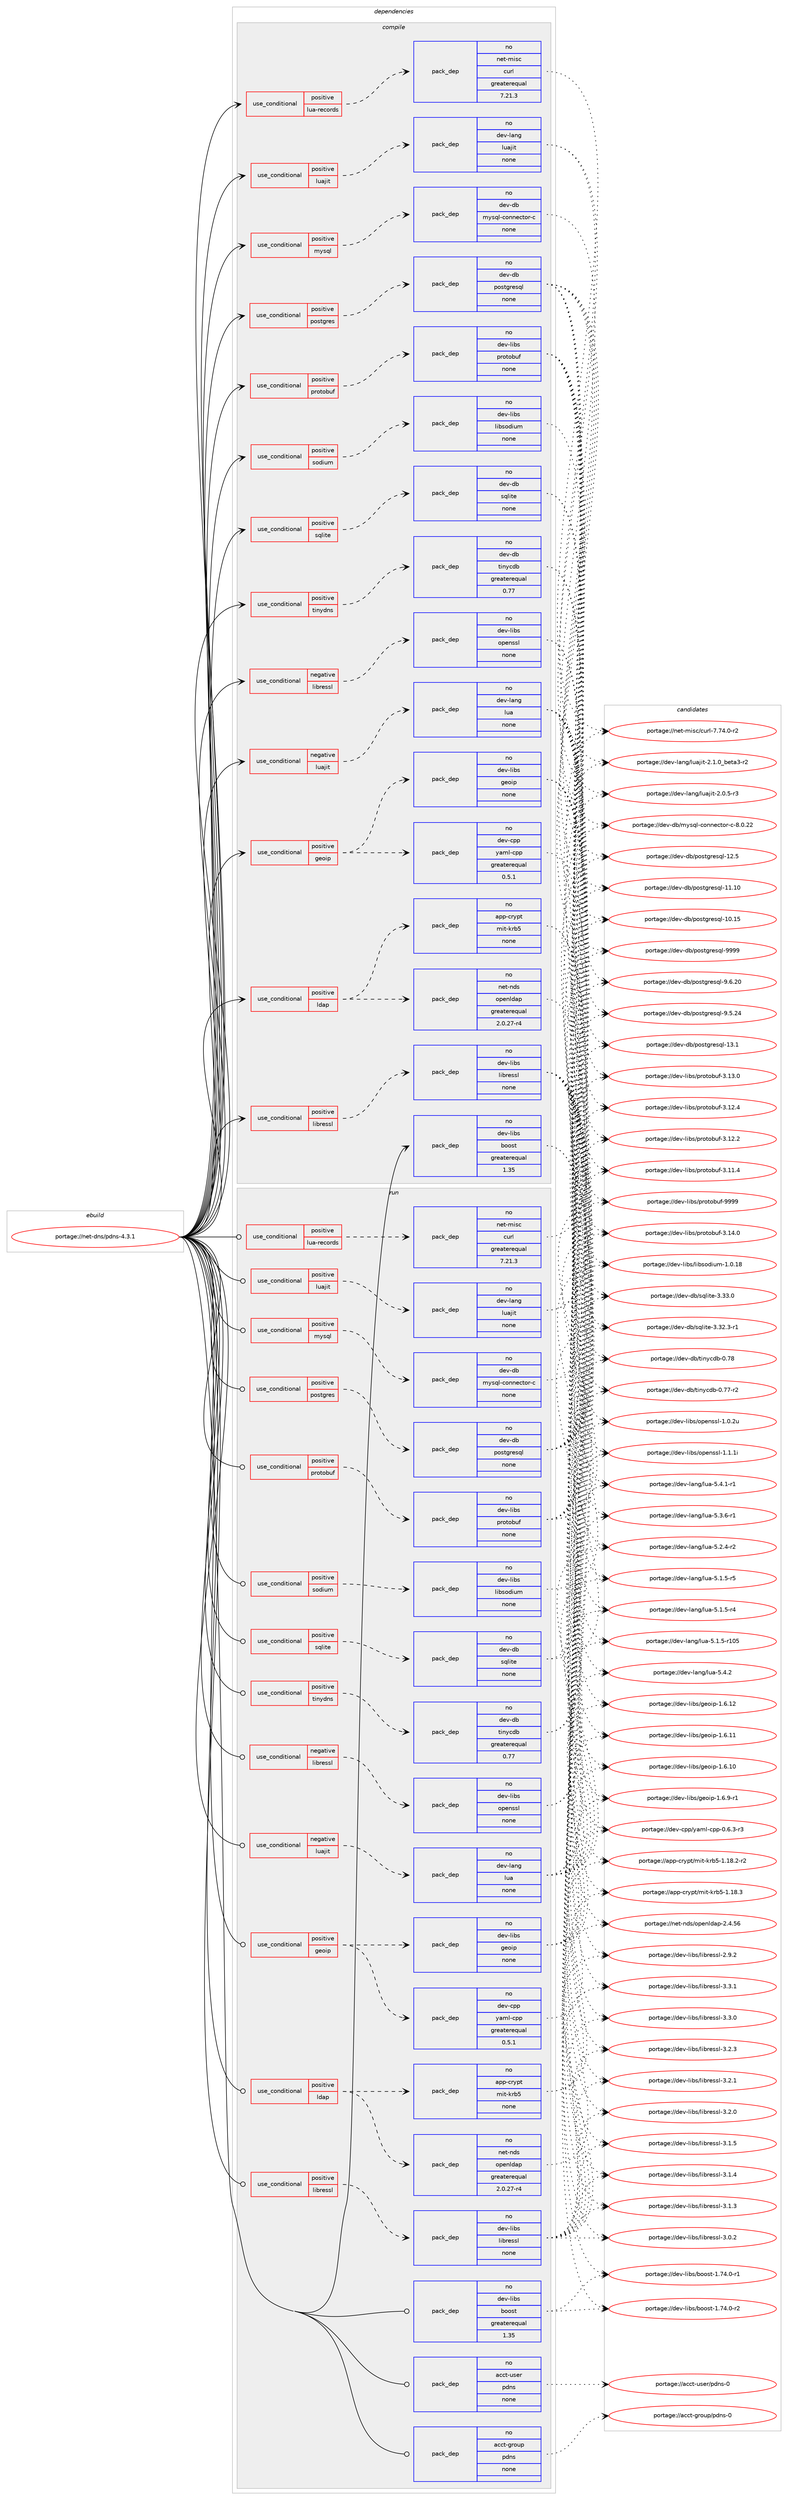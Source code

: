 digraph prolog {

# *************
# Graph options
# *************

newrank=true;
concentrate=true;
compound=true;
graph [rankdir=LR,fontname=Helvetica,fontsize=10,ranksep=1.5];#, ranksep=2.5, nodesep=0.2];
edge  [arrowhead=vee];
node  [fontname=Helvetica,fontsize=10];

# **********
# The ebuild
# **********

subgraph cluster_leftcol {
color=gray;
rank=same;
label=<<i>ebuild</i>>;
id [label="portage://net-dns/pdns-4.3.1", color=red, width=4, href="../net-dns/pdns-4.3.1.svg"];
}

# ****************
# The dependencies
# ****************

subgraph cluster_midcol {
color=gray;
label=<<i>dependencies</i>>;
subgraph cluster_compile {
fillcolor="#eeeeee";
style=filled;
label=<<i>compile</i>>;
subgraph cond1352 {
dependency5920 [label=<<TABLE BORDER="0" CELLBORDER="1" CELLSPACING="0" CELLPADDING="4"><TR><TD ROWSPAN="3" CELLPADDING="10">use_conditional</TD></TR><TR><TD>negative</TD></TR><TR><TD>libressl</TD></TR></TABLE>>, shape=none, color=red];
subgraph pack4522 {
dependency5921 [label=<<TABLE BORDER="0" CELLBORDER="1" CELLSPACING="0" CELLPADDING="4" WIDTH="220"><TR><TD ROWSPAN="6" CELLPADDING="30">pack_dep</TD></TR><TR><TD WIDTH="110">no</TD></TR><TR><TD>dev-libs</TD></TR><TR><TD>openssl</TD></TR><TR><TD>none</TD></TR><TR><TD></TD></TR></TABLE>>, shape=none, color=blue];
}
dependency5920:e -> dependency5921:w [weight=20,style="dashed",arrowhead="vee"];
}
id:e -> dependency5920:w [weight=20,style="solid",arrowhead="vee"];
subgraph cond1353 {
dependency5922 [label=<<TABLE BORDER="0" CELLBORDER="1" CELLSPACING="0" CELLPADDING="4"><TR><TD ROWSPAN="3" CELLPADDING="10">use_conditional</TD></TR><TR><TD>negative</TD></TR><TR><TD>luajit</TD></TR></TABLE>>, shape=none, color=red];
subgraph pack4523 {
dependency5923 [label=<<TABLE BORDER="0" CELLBORDER="1" CELLSPACING="0" CELLPADDING="4" WIDTH="220"><TR><TD ROWSPAN="6" CELLPADDING="30">pack_dep</TD></TR><TR><TD WIDTH="110">no</TD></TR><TR><TD>dev-lang</TD></TR><TR><TD>lua</TD></TR><TR><TD>none</TD></TR><TR><TD></TD></TR></TABLE>>, shape=none, color=blue];
}
dependency5922:e -> dependency5923:w [weight=20,style="dashed",arrowhead="vee"];
}
id:e -> dependency5922:w [weight=20,style="solid",arrowhead="vee"];
subgraph cond1354 {
dependency5924 [label=<<TABLE BORDER="0" CELLBORDER="1" CELLSPACING="0" CELLPADDING="4"><TR><TD ROWSPAN="3" CELLPADDING="10">use_conditional</TD></TR><TR><TD>positive</TD></TR><TR><TD>geoip</TD></TR></TABLE>>, shape=none, color=red];
subgraph pack4524 {
dependency5925 [label=<<TABLE BORDER="0" CELLBORDER="1" CELLSPACING="0" CELLPADDING="4" WIDTH="220"><TR><TD ROWSPAN="6" CELLPADDING="30">pack_dep</TD></TR><TR><TD WIDTH="110">no</TD></TR><TR><TD>dev-cpp</TD></TR><TR><TD>yaml-cpp</TD></TR><TR><TD>greaterequal</TD></TR><TR><TD>0.5.1</TD></TR></TABLE>>, shape=none, color=blue];
}
dependency5924:e -> dependency5925:w [weight=20,style="dashed",arrowhead="vee"];
subgraph pack4525 {
dependency5926 [label=<<TABLE BORDER="0" CELLBORDER="1" CELLSPACING="0" CELLPADDING="4" WIDTH="220"><TR><TD ROWSPAN="6" CELLPADDING="30">pack_dep</TD></TR><TR><TD WIDTH="110">no</TD></TR><TR><TD>dev-libs</TD></TR><TR><TD>geoip</TD></TR><TR><TD>none</TD></TR><TR><TD></TD></TR></TABLE>>, shape=none, color=blue];
}
dependency5924:e -> dependency5926:w [weight=20,style="dashed",arrowhead="vee"];
}
id:e -> dependency5924:w [weight=20,style="solid",arrowhead="vee"];
subgraph cond1355 {
dependency5927 [label=<<TABLE BORDER="0" CELLBORDER="1" CELLSPACING="0" CELLPADDING="4"><TR><TD ROWSPAN="3" CELLPADDING="10">use_conditional</TD></TR><TR><TD>positive</TD></TR><TR><TD>ldap</TD></TR></TABLE>>, shape=none, color=red];
subgraph pack4526 {
dependency5928 [label=<<TABLE BORDER="0" CELLBORDER="1" CELLSPACING="0" CELLPADDING="4" WIDTH="220"><TR><TD ROWSPAN="6" CELLPADDING="30">pack_dep</TD></TR><TR><TD WIDTH="110">no</TD></TR><TR><TD>net-nds</TD></TR><TR><TD>openldap</TD></TR><TR><TD>greaterequal</TD></TR><TR><TD>2.0.27-r4</TD></TR></TABLE>>, shape=none, color=blue];
}
dependency5927:e -> dependency5928:w [weight=20,style="dashed",arrowhead="vee"];
subgraph pack4527 {
dependency5929 [label=<<TABLE BORDER="0" CELLBORDER="1" CELLSPACING="0" CELLPADDING="4" WIDTH="220"><TR><TD ROWSPAN="6" CELLPADDING="30">pack_dep</TD></TR><TR><TD WIDTH="110">no</TD></TR><TR><TD>app-crypt</TD></TR><TR><TD>mit-krb5</TD></TR><TR><TD>none</TD></TR><TR><TD></TD></TR></TABLE>>, shape=none, color=blue];
}
dependency5927:e -> dependency5929:w [weight=20,style="dashed",arrowhead="vee"];
}
id:e -> dependency5927:w [weight=20,style="solid",arrowhead="vee"];
subgraph cond1356 {
dependency5930 [label=<<TABLE BORDER="0" CELLBORDER="1" CELLSPACING="0" CELLPADDING="4"><TR><TD ROWSPAN="3" CELLPADDING="10">use_conditional</TD></TR><TR><TD>positive</TD></TR><TR><TD>libressl</TD></TR></TABLE>>, shape=none, color=red];
subgraph pack4528 {
dependency5931 [label=<<TABLE BORDER="0" CELLBORDER="1" CELLSPACING="0" CELLPADDING="4" WIDTH="220"><TR><TD ROWSPAN="6" CELLPADDING="30">pack_dep</TD></TR><TR><TD WIDTH="110">no</TD></TR><TR><TD>dev-libs</TD></TR><TR><TD>libressl</TD></TR><TR><TD>none</TD></TR><TR><TD></TD></TR></TABLE>>, shape=none, color=blue];
}
dependency5930:e -> dependency5931:w [weight=20,style="dashed",arrowhead="vee"];
}
id:e -> dependency5930:w [weight=20,style="solid",arrowhead="vee"];
subgraph cond1357 {
dependency5932 [label=<<TABLE BORDER="0" CELLBORDER="1" CELLSPACING="0" CELLPADDING="4"><TR><TD ROWSPAN="3" CELLPADDING="10">use_conditional</TD></TR><TR><TD>positive</TD></TR><TR><TD>lua-records</TD></TR></TABLE>>, shape=none, color=red];
subgraph pack4529 {
dependency5933 [label=<<TABLE BORDER="0" CELLBORDER="1" CELLSPACING="0" CELLPADDING="4" WIDTH="220"><TR><TD ROWSPAN="6" CELLPADDING="30">pack_dep</TD></TR><TR><TD WIDTH="110">no</TD></TR><TR><TD>net-misc</TD></TR><TR><TD>curl</TD></TR><TR><TD>greaterequal</TD></TR><TR><TD>7.21.3</TD></TR></TABLE>>, shape=none, color=blue];
}
dependency5932:e -> dependency5933:w [weight=20,style="dashed",arrowhead="vee"];
}
id:e -> dependency5932:w [weight=20,style="solid",arrowhead="vee"];
subgraph cond1358 {
dependency5934 [label=<<TABLE BORDER="0" CELLBORDER="1" CELLSPACING="0" CELLPADDING="4"><TR><TD ROWSPAN="3" CELLPADDING="10">use_conditional</TD></TR><TR><TD>positive</TD></TR><TR><TD>luajit</TD></TR></TABLE>>, shape=none, color=red];
subgraph pack4530 {
dependency5935 [label=<<TABLE BORDER="0" CELLBORDER="1" CELLSPACING="0" CELLPADDING="4" WIDTH="220"><TR><TD ROWSPAN="6" CELLPADDING="30">pack_dep</TD></TR><TR><TD WIDTH="110">no</TD></TR><TR><TD>dev-lang</TD></TR><TR><TD>luajit</TD></TR><TR><TD>none</TD></TR><TR><TD></TD></TR></TABLE>>, shape=none, color=blue];
}
dependency5934:e -> dependency5935:w [weight=20,style="dashed",arrowhead="vee"];
}
id:e -> dependency5934:w [weight=20,style="solid",arrowhead="vee"];
subgraph cond1359 {
dependency5936 [label=<<TABLE BORDER="0" CELLBORDER="1" CELLSPACING="0" CELLPADDING="4"><TR><TD ROWSPAN="3" CELLPADDING="10">use_conditional</TD></TR><TR><TD>positive</TD></TR><TR><TD>mysql</TD></TR></TABLE>>, shape=none, color=red];
subgraph pack4531 {
dependency5937 [label=<<TABLE BORDER="0" CELLBORDER="1" CELLSPACING="0" CELLPADDING="4" WIDTH="220"><TR><TD ROWSPAN="6" CELLPADDING="30">pack_dep</TD></TR><TR><TD WIDTH="110">no</TD></TR><TR><TD>dev-db</TD></TR><TR><TD>mysql-connector-c</TD></TR><TR><TD>none</TD></TR><TR><TD></TD></TR></TABLE>>, shape=none, color=blue];
}
dependency5936:e -> dependency5937:w [weight=20,style="dashed",arrowhead="vee"];
}
id:e -> dependency5936:w [weight=20,style="solid",arrowhead="vee"];
subgraph cond1360 {
dependency5938 [label=<<TABLE BORDER="0" CELLBORDER="1" CELLSPACING="0" CELLPADDING="4"><TR><TD ROWSPAN="3" CELLPADDING="10">use_conditional</TD></TR><TR><TD>positive</TD></TR><TR><TD>postgres</TD></TR></TABLE>>, shape=none, color=red];
subgraph pack4532 {
dependency5939 [label=<<TABLE BORDER="0" CELLBORDER="1" CELLSPACING="0" CELLPADDING="4" WIDTH="220"><TR><TD ROWSPAN="6" CELLPADDING="30">pack_dep</TD></TR><TR><TD WIDTH="110">no</TD></TR><TR><TD>dev-db</TD></TR><TR><TD>postgresql</TD></TR><TR><TD>none</TD></TR><TR><TD></TD></TR></TABLE>>, shape=none, color=blue];
}
dependency5938:e -> dependency5939:w [weight=20,style="dashed",arrowhead="vee"];
}
id:e -> dependency5938:w [weight=20,style="solid",arrowhead="vee"];
subgraph cond1361 {
dependency5940 [label=<<TABLE BORDER="0" CELLBORDER="1" CELLSPACING="0" CELLPADDING="4"><TR><TD ROWSPAN="3" CELLPADDING="10">use_conditional</TD></TR><TR><TD>positive</TD></TR><TR><TD>protobuf</TD></TR></TABLE>>, shape=none, color=red];
subgraph pack4533 {
dependency5941 [label=<<TABLE BORDER="0" CELLBORDER="1" CELLSPACING="0" CELLPADDING="4" WIDTH="220"><TR><TD ROWSPAN="6" CELLPADDING="30">pack_dep</TD></TR><TR><TD WIDTH="110">no</TD></TR><TR><TD>dev-libs</TD></TR><TR><TD>protobuf</TD></TR><TR><TD>none</TD></TR><TR><TD></TD></TR></TABLE>>, shape=none, color=blue];
}
dependency5940:e -> dependency5941:w [weight=20,style="dashed",arrowhead="vee"];
}
id:e -> dependency5940:w [weight=20,style="solid",arrowhead="vee"];
subgraph cond1362 {
dependency5942 [label=<<TABLE BORDER="0" CELLBORDER="1" CELLSPACING="0" CELLPADDING="4"><TR><TD ROWSPAN="3" CELLPADDING="10">use_conditional</TD></TR><TR><TD>positive</TD></TR><TR><TD>sodium</TD></TR></TABLE>>, shape=none, color=red];
subgraph pack4534 {
dependency5943 [label=<<TABLE BORDER="0" CELLBORDER="1" CELLSPACING="0" CELLPADDING="4" WIDTH="220"><TR><TD ROWSPAN="6" CELLPADDING="30">pack_dep</TD></TR><TR><TD WIDTH="110">no</TD></TR><TR><TD>dev-libs</TD></TR><TR><TD>libsodium</TD></TR><TR><TD>none</TD></TR><TR><TD></TD></TR></TABLE>>, shape=none, color=blue];
}
dependency5942:e -> dependency5943:w [weight=20,style="dashed",arrowhead="vee"];
}
id:e -> dependency5942:w [weight=20,style="solid",arrowhead="vee"];
subgraph cond1363 {
dependency5944 [label=<<TABLE BORDER="0" CELLBORDER="1" CELLSPACING="0" CELLPADDING="4"><TR><TD ROWSPAN="3" CELLPADDING="10">use_conditional</TD></TR><TR><TD>positive</TD></TR><TR><TD>sqlite</TD></TR></TABLE>>, shape=none, color=red];
subgraph pack4535 {
dependency5945 [label=<<TABLE BORDER="0" CELLBORDER="1" CELLSPACING="0" CELLPADDING="4" WIDTH="220"><TR><TD ROWSPAN="6" CELLPADDING="30">pack_dep</TD></TR><TR><TD WIDTH="110">no</TD></TR><TR><TD>dev-db</TD></TR><TR><TD>sqlite</TD></TR><TR><TD>none</TD></TR><TR><TD></TD></TR></TABLE>>, shape=none, color=blue];
}
dependency5944:e -> dependency5945:w [weight=20,style="dashed",arrowhead="vee"];
}
id:e -> dependency5944:w [weight=20,style="solid",arrowhead="vee"];
subgraph cond1364 {
dependency5946 [label=<<TABLE BORDER="0" CELLBORDER="1" CELLSPACING="0" CELLPADDING="4"><TR><TD ROWSPAN="3" CELLPADDING="10">use_conditional</TD></TR><TR><TD>positive</TD></TR><TR><TD>tinydns</TD></TR></TABLE>>, shape=none, color=red];
subgraph pack4536 {
dependency5947 [label=<<TABLE BORDER="0" CELLBORDER="1" CELLSPACING="0" CELLPADDING="4" WIDTH="220"><TR><TD ROWSPAN="6" CELLPADDING="30">pack_dep</TD></TR><TR><TD WIDTH="110">no</TD></TR><TR><TD>dev-db</TD></TR><TR><TD>tinycdb</TD></TR><TR><TD>greaterequal</TD></TR><TR><TD>0.77</TD></TR></TABLE>>, shape=none, color=blue];
}
dependency5946:e -> dependency5947:w [weight=20,style="dashed",arrowhead="vee"];
}
id:e -> dependency5946:w [weight=20,style="solid",arrowhead="vee"];
subgraph pack4537 {
dependency5948 [label=<<TABLE BORDER="0" CELLBORDER="1" CELLSPACING="0" CELLPADDING="4" WIDTH="220"><TR><TD ROWSPAN="6" CELLPADDING="30">pack_dep</TD></TR><TR><TD WIDTH="110">no</TD></TR><TR><TD>dev-libs</TD></TR><TR><TD>boost</TD></TR><TR><TD>greaterequal</TD></TR><TR><TD>1.35</TD></TR></TABLE>>, shape=none, color=blue];
}
id:e -> dependency5948:w [weight=20,style="solid",arrowhead="vee"];
}
subgraph cluster_compileandrun {
fillcolor="#eeeeee";
style=filled;
label=<<i>compile and run</i>>;
}
subgraph cluster_run {
fillcolor="#eeeeee";
style=filled;
label=<<i>run</i>>;
subgraph cond1365 {
dependency5949 [label=<<TABLE BORDER="0" CELLBORDER="1" CELLSPACING="0" CELLPADDING="4"><TR><TD ROWSPAN="3" CELLPADDING="10">use_conditional</TD></TR><TR><TD>negative</TD></TR><TR><TD>libressl</TD></TR></TABLE>>, shape=none, color=red];
subgraph pack4538 {
dependency5950 [label=<<TABLE BORDER="0" CELLBORDER="1" CELLSPACING="0" CELLPADDING="4" WIDTH="220"><TR><TD ROWSPAN="6" CELLPADDING="30">pack_dep</TD></TR><TR><TD WIDTH="110">no</TD></TR><TR><TD>dev-libs</TD></TR><TR><TD>openssl</TD></TR><TR><TD>none</TD></TR><TR><TD></TD></TR></TABLE>>, shape=none, color=blue];
}
dependency5949:e -> dependency5950:w [weight=20,style="dashed",arrowhead="vee"];
}
id:e -> dependency5949:w [weight=20,style="solid",arrowhead="odot"];
subgraph cond1366 {
dependency5951 [label=<<TABLE BORDER="0" CELLBORDER="1" CELLSPACING="0" CELLPADDING="4"><TR><TD ROWSPAN="3" CELLPADDING="10">use_conditional</TD></TR><TR><TD>negative</TD></TR><TR><TD>luajit</TD></TR></TABLE>>, shape=none, color=red];
subgraph pack4539 {
dependency5952 [label=<<TABLE BORDER="0" CELLBORDER="1" CELLSPACING="0" CELLPADDING="4" WIDTH="220"><TR><TD ROWSPAN="6" CELLPADDING="30">pack_dep</TD></TR><TR><TD WIDTH="110">no</TD></TR><TR><TD>dev-lang</TD></TR><TR><TD>lua</TD></TR><TR><TD>none</TD></TR><TR><TD></TD></TR></TABLE>>, shape=none, color=blue];
}
dependency5951:e -> dependency5952:w [weight=20,style="dashed",arrowhead="vee"];
}
id:e -> dependency5951:w [weight=20,style="solid",arrowhead="odot"];
subgraph cond1367 {
dependency5953 [label=<<TABLE BORDER="0" CELLBORDER="1" CELLSPACING="0" CELLPADDING="4"><TR><TD ROWSPAN="3" CELLPADDING="10">use_conditional</TD></TR><TR><TD>positive</TD></TR><TR><TD>geoip</TD></TR></TABLE>>, shape=none, color=red];
subgraph pack4540 {
dependency5954 [label=<<TABLE BORDER="0" CELLBORDER="1" CELLSPACING="0" CELLPADDING="4" WIDTH="220"><TR><TD ROWSPAN="6" CELLPADDING="30">pack_dep</TD></TR><TR><TD WIDTH="110">no</TD></TR><TR><TD>dev-cpp</TD></TR><TR><TD>yaml-cpp</TD></TR><TR><TD>greaterequal</TD></TR><TR><TD>0.5.1</TD></TR></TABLE>>, shape=none, color=blue];
}
dependency5953:e -> dependency5954:w [weight=20,style="dashed",arrowhead="vee"];
subgraph pack4541 {
dependency5955 [label=<<TABLE BORDER="0" CELLBORDER="1" CELLSPACING="0" CELLPADDING="4" WIDTH="220"><TR><TD ROWSPAN="6" CELLPADDING="30">pack_dep</TD></TR><TR><TD WIDTH="110">no</TD></TR><TR><TD>dev-libs</TD></TR><TR><TD>geoip</TD></TR><TR><TD>none</TD></TR><TR><TD></TD></TR></TABLE>>, shape=none, color=blue];
}
dependency5953:e -> dependency5955:w [weight=20,style="dashed",arrowhead="vee"];
}
id:e -> dependency5953:w [weight=20,style="solid",arrowhead="odot"];
subgraph cond1368 {
dependency5956 [label=<<TABLE BORDER="0" CELLBORDER="1" CELLSPACING="0" CELLPADDING="4"><TR><TD ROWSPAN="3" CELLPADDING="10">use_conditional</TD></TR><TR><TD>positive</TD></TR><TR><TD>ldap</TD></TR></TABLE>>, shape=none, color=red];
subgraph pack4542 {
dependency5957 [label=<<TABLE BORDER="0" CELLBORDER="1" CELLSPACING="0" CELLPADDING="4" WIDTH="220"><TR><TD ROWSPAN="6" CELLPADDING="30">pack_dep</TD></TR><TR><TD WIDTH="110">no</TD></TR><TR><TD>net-nds</TD></TR><TR><TD>openldap</TD></TR><TR><TD>greaterequal</TD></TR><TR><TD>2.0.27-r4</TD></TR></TABLE>>, shape=none, color=blue];
}
dependency5956:e -> dependency5957:w [weight=20,style="dashed",arrowhead="vee"];
subgraph pack4543 {
dependency5958 [label=<<TABLE BORDER="0" CELLBORDER="1" CELLSPACING="0" CELLPADDING="4" WIDTH="220"><TR><TD ROWSPAN="6" CELLPADDING="30">pack_dep</TD></TR><TR><TD WIDTH="110">no</TD></TR><TR><TD>app-crypt</TD></TR><TR><TD>mit-krb5</TD></TR><TR><TD>none</TD></TR><TR><TD></TD></TR></TABLE>>, shape=none, color=blue];
}
dependency5956:e -> dependency5958:w [weight=20,style="dashed",arrowhead="vee"];
}
id:e -> dependency5956:w [weight=20,style="solid",arrowhead="odot"];
subgraph cond1369 {
dependency5959 [label=<<TABLE BORDER="0" CELLBORDER="1" CELLSPACING="0" CELLPADDING="4"><TR><TD ROWSPAN="3" CELLPADDING="10">use_conditional</TD></TR><TR><TD>positive</TD></TR><TR><TD>libressl</TD></TR></TABLE>>, shape=none, color=red];
subgraph pack4544 {
dependency5960 [label=<<TABLE BORDER="0" CELLBORDER="1" CELLSPACING="0" CELLPADDING="4" WIDTH="220"><TR><TD ROWSPAN="6" CELLPADDING="30">pack_dep</TD></TR><TR><TD WIDTH="110">no</TD></TR><TR><TD>dev-libs</TD></TR><TR><TD>libressl</TD></TR><TR><TD>none</TD></TR><TR><TD></TD></TR></TABLE>>, shape=none, color=blue];
}
dependency5959:e -> dependency5960:w [weight=20,style="dashed",arrowhead="vee"];
}
id:e -> dependency5959:w [weight=20,style="solid",arrowhead="odot"];
subgraph cond1370 {
dependency5961 [label=<<TABLE BORDER="0" CELLBORDER="1" CELLSPACING="0" CELLPADDING="4"><TR><TD ROWSPAN="3" CELLPADDING="10">use_conditional</TD></TR><TR><TD>positive</TD></TR><TR><TD>lua-records</TD></TR></TABLE>>, shape=none, color=red];
subgraph pack4545 {
dependency5962 [label=<<TABLE BORDER="0" CELLBORDER="1" CELLSPACING="0" CELLPADDING="4" WIDTH="220"><TR><TD ROWSPAN="6" CELLPADDING="30">pack_dep</TD></TR><TR><TD WIDTH="110">no</TD></TR><TR><TD>net-misc</TD></TR><TR><TD>curl</TD></TR><TR><TD>greaterequal</TD></TR><TR><TD>7.21.3</TD></TR></TABLE>>, shape=none, color=blue];
}
dependency5961:e -> dependency5962:w [weight=20,style="dashed",arrowhead="vee"];
}
id:e -> dependency5961:w [weight=20,style="solid",arrowhead="odot"];
subgraph cond1371 {
dependency5963 [label=<<TABLE BORDER="0" CELLBORDER="1" CELLSPACING="0" CELLPADDING="4"><TR><TD ROWSPAN="3" CELLPADDING="10">use_conditional</TD></TR><TR><TD>positive</TD></TR><TR><TD>luajit</TD></TR></TABLE>>, shape=none, color=red];
subgraph pack4546 {
dependency5964 [label=<<TABLE BORDER="0" CELLBORDER="1" CELLSPACING="0" CELLPADDING="4" WIDTH="220"><TR><TD ROWSPAN="6" CELLPADDING="30">pack_dep</TD></TR><TR><TD WIDTH="110">no</TD></TR><TR><TD>dev-lang</TD></TR><TR><TD>luajit</TD></TR><TR><TD>none</TD></TR><TR><TD></TD></TR></TABLE>>, shape=none, color=blue];
}
dependency5963:e -> dependency5964:w [weight=20,style="dashed",arrowhead="vee"];
}
id:e -> dependency5963:w [weight=20,style="solid",arrowhead="odot"];
subgraph cond1372 {
dependency5965 [label=<<TABLE BORDER="0" CELLBORDER="1" CELLSPACING="0" CELLPADDING="4"><TR><TD ROWSPAN="3" CELLPADDING="10">use_conditional</TD></TR><TR><TD>positive</TD></TR><TR><TD>mysql</TD></TR></TABLE>>, shape=none, color=red];
subgraph pack4547 {
dependency5966 [label=<<TABLE BORDER="0" CELLBORDER="1" CELLSPACING="0" CELLPADDING="4" WIDTH="220"><TR><TD ROWSPAN="6" CELLPADDING="30">pack_dep</TD></TR><TR><TD WIDTH="110">no</TD></TR><TR><TD>dev-db</TD></TR><TR><TD>mysql-connector-c</TD></TR><TR><TD>none</TD></TR><TR><TD></TD></TR></TABLE>>, shape=none, color=blue];
}
dependency5965:e -> dependency5966:w [weight=20,style="dashed",arrowhead="vee"];
}
id:e -> dependency5965:w [weight=20,style="solid",arrowhead="odot"];
subgraph cond1373 {
dependency5967 [label=<<TABLE BORDER="0" CELLBORDER="1" CELLSPACING="0" CELLPADDING="4"><TR><TD ROWSPAN="3" CELLPADDING="10">use_conditional</TD></TR><TR><TD>positive</TD></TR><TR><TD>postgres</TD></TR></TABLE>>, shape=none, color=red];
subgraph pack4548 {
dependency5968 [label=<<TABLE BORDER="0" CELLBORDER="1" CELLSPACING="0" CELLPADDING="4" WIDTH="220"><TR><TD ROWSPAN="6" CELLPADDING="30">pack_dep</TD></TR><TR><TD WIDTH="110">no</TD></TR><TR><TD>dev-db</TD></TR><TR><TD>postgresql</TD></TR><TR><TD>none</TD></TR><TR><TD></TD></TR></TABLE>>, shape=none, color=blue];
}
dependency5967:e -> dependency5968:w [weight=20,style="dashed",arrowhead="vee"];
}
id:e -> dependency5967:w [weight=20,style="solid",arrowhead="odot"];
subgraph cond1374 {
dependency5969 [label=<<TABLE BORDER="0" CELLBORDER="1" CELLSPACING="0" CELLPADDING="4"><TR><TD ROWSPAN="3" CELLPADDING="10">use_conditional</TD></TR><TR><TD>positive</TD></TR><TR><TD>protobuf</TD></TR></TABLE>>, shape=none, color=red];
subgraph pack4549 {
dependency5970 [label=<<TABLE BORDER="0" CELLBORDER="1" CELLSPACING="0" CELLPADDING="4" WIDTH="220"><TR><TD ROWSPAN="6" CELLPADDING="30">pack_dep</TD></TR><TR><TD WIDTH="110">no</TD></TR><TR><TD>dev-libs</TD></TR><TR><TD>protobuf</TD></TR><TR><TD>none</TD></TR><TR><TD></TD></TR></TABLE>>, shape=none, color=blue];
}
dependency5969:e -> dependency5970:w [weight=20,style="dashed",arrowhead="vee"];
}
id:e -> dependency5969:w [weight=20,style="solid",arrowhead="odot"];
subgraph cond1375 {
dependency5971 [label=<<TABLE BORDER="0" CELLBORDER="1" CELLSPACING="0" CELLPADDING="4"><TR><TD ROWSPAN="3" CELLPADDING="10">use_conditional</TD></TR><TR><TD>positive</TD></TR><TR><TD>sodium</TD></TR></TABLE>>, shape=none, color=red];
subgraph pack4550 {
dependency5972 [label=<<TABLE BORDER="0" CELLBORDER="1" CELLSPACING="0" CELLPADDING="4" WIDTH="220"><TR><TD ROWSPAN="6" CELLPADDING="30">pack_dep</TD></TR><TR><TD WIDTH="110">no</TD></TR><TR><TD>dev-libs</TD></TR><TR><TD>libsodium</TD></TR><TR><TD>none</TD></TR><TR><TD></TD></TR></TABLE>>, shape=none, color=blue];
}
dependency5971:e -> dependency5972:w [weight=20,style="dashed",arrowhead="vee"];
}
id:e -> dependency5971:w [weight=20,style="solid",arrowhead="odot"];
subgraph cond1376 {
dependency5973 [label=<<TABLE BORDER="0" CELLBORDER="1" CELLSPACING="0" CELLPADDING="4"><TR><TD ROWSPAN="3" CELLPADDING="10">use_conditional</TD></TR><TR><TD>positive</TD></TR><TR><TD>sqlite</TD></TR></TABLE>>, shape=none, color=red];
subgraph pack4551 {
dependency5974 [label=<<TABLE BORDER="0" CELLBORDER="1" CELLSPACING="0" CELLPADDING="4" WIDTH="220"><TR><TD ROWSPAN="6" CELLPADDING="30">pack_dep</TD></TR><TR><TD WIDTH="110">no</TD></TR><TR><TD>dev-db</TD></TR><TR><TD>sqlite</TD></TR><TR><TD>none</TD></TR><TR><TD></TD></TR></TABLE>>, shape=none, color=blue];
}
dependency5973:e -> dependency5974:w [weight=20,style="dashed",arrowhead="vee"];
}
id:e -> dependency5973:w [weight=20,style="solid",arrowhead="odot"];
subgraph cond1377 {
dependency5975 [label=<<TABLE BORDER="0" CELLBORDER="1" CELLSPACING="0" CELLPADDING="4"><TR><TD ROWSPAN="3" CELLPADDING="10">use_conditional</TD></TR><TR><TD>positive</TD></TR><TR><TD>tinydns</TD></TR></TABLE>>, shape=none, color=red];
subgraph pack4552 {
dependency5976 [label=<<TABLE BORDER="0" CELLBORDER="1" CELLSPACING="0" CELLPADDING="4" WIDTH="220"><TR><TD ROWSPAN="6" CELLPADDING="30">pack_dep</TD></TR><TR><TD WIDTH="110">no</TD></TR><TR><TD>dev-db</TD></TR><TR><TD>tinycdb</TD></TR><TR><TD>greaterequal</TD></TR><TR><TD>0.77</TD></TR></TABLE>>, shape=none, color=blue];
}
dependency5975:e -> dependency5976:w [weight=20,style="dashed",arrowhead="vee"];
}
id:e -> dependency5975:w [weight=20,style="solid",arrowhead="odot"];
subgraph pack4553 {
dependency5977 [label=<<TABLE BORDER="0" CELLBORDER="1" CELLSPACING="0" CELLPADDING="4" WIDTH="220"><TR><TD ROWSPAN="6" CELLPADDING="30">pack_dep</TD></TR><TR><TD WIDTH="110">no</TD></TR><TR><TD>acct-group</TD></TR><TR><TD>pdns</TD></TR><TR><TD>none</TD></TR><TR><TD></TD></TR></TABLE>>, shape=none, color=blue];
}
id:e -> dependency5977:w [weight=20,style="solid",arrowhead="odot"];
subgraph pack4554 {
dependency5978 [label=<<TABLE BORDER="0" CELLBORDER="1" CELLSPACING="0" CELLPADDING="4" WIDTH="220"><TR><TD ROWSPAN="6" CELLPADDING="30">pack_dep</TD></TR><TR><TD WIDTH="110">no</TD></TR><TR><TD>acct-user</TD></TR><TR><TD>pdns</TD></TR><TR><TD>none</TD></TR><TR><TD></TD></TR></TABLE>>, shape=none, color=blue];
}
id:e -> dependency5978:w [weight=20,style="solid",arrowhead="odot"];
subgraph pack4555 {
dependency5979 [label=<<TABLE BORDER="0" CELLBORDER="1" CELLSPACING="0" CELLPADDING="4" WIDTH="220"><TR><TD ROWSPAN="6" CELLPADDING="30">pack_dep</TD></TR><TR><TD WIDTH="110">no</TD></TR><TR><TD>dev-libs</TD></TR><TR><TD>boost</TD></TR><TR><TD>greaterequal</TD></TR><TR><TD>1.35</TD></TR></TABLE>>, shape=none, color=blue];
}
id:e -> dependency5979:w [weight=20,style="solid",arrowhead="odot"];
}
}

# **************
# The candidates
# **************

subgraph cluster_choices {
rank=same;
color=gray;
label=<<i>candidates</i>>;

subgraph choice4522 {
color=black;
nodesep=1;
choice100101118451081059811547111112101110115115108454946494649105 [label="portage://dev-libs/openssl-1.1.1i", color=red, width=4,href="../dev-libs/openssl-1.1.1i.svg"];
choice100101118451081059811547111112101110115115108454946484650117 [label="portage://dev-libs/openssl-1.0.2u", color=red, width=4,href="../dev-libs/openssl-1.0.2u.svg"];
dependency5921:e -> choice100101118451081059811547111112101110115115108454946494649105:w [style=dotted,weight="100"];
dependency5921:e -> choice100101118451081059811547111112101110115115108454946484650117:w [style=dotted,weight="100"];
}
subgraph choice4523 {
color=black;
nodesep=1;
choice10010111845108971101034710811797455346524650 [label="portage://dev-lang/lua-5.4.2", color=red, width=4,href="../dev-lang/lua-5.4.2.svg"];
choice100101118451089711010347108117974553465246494511449 [label="portage://dev-lang/lua-5.4.1-r1", color=red, width=4,href="../dev-lang/lua-5.4.1-r1.svg"];
choice100101118451089711010347108117974553465146544511449 [label="portage://dev-lang/lua-5.3.6-r1", color=red, width=4,href="../dev-lang/lua-5.3.6-r1.svg"];
choice100101118451089711010347108117974553465046524511450 [label="portage://dev-lang/lua-5.2.4-r2", color=red, width=4,href="../dev-lang/lua-5.2.4-r2.svg"];
choice100101118451089711010347108117974553464946534511453 [label="portage://dev-lang/lua-5.1.5-r5", color=red, width=4,href="../dev-lang/lua-5.1.5-r5.svg"];
choice100101118451089711010347108117974553464946534511452 [label="portage://dev-lang/lua-5.1.5-r4", color=red, width=4,href="../dev-lang/lua-5.1.5-r4.svg"];
choice1001011184510897110103471081179745534649465345114494853 [label="portage://dev-lang/lua-5.1.5-r105", color=red, width=4,href="../dev-lang/lua-5.1.5-r105.svg"];
dependency5923:e -> choice10010111845108971101034710811797455346524650:w [style=dotted,weight="100"];
dependency5923:e -> choice100101118451089711010347108117974553465246494511449:w [style=dotted,weight="100"];
dependency5923:e -> choice100101118451089711010347108117974553465146544511449:w [style=dotted,weight="100"];
dependency5923:e -> choice100101118451089711010347108117974553465046524511450:w [style=dotted,weight="100"];
dependency5923:e -> choice100101118451089711010347108117974553464946534511453:w [style=dotted,weight="100"];
dependency5923:e -> choice100101118451089711010347108117974553464946534511452:w [style=dotted,weight="100"];
dependency5923:e -> choice1001011184510897110103471081179745534649465345114494853:w [style=dotted,weight="100"];
}
subgraph choice4524 {
color=black;
nodesep=1;
choice1001011184599112112471219710910845991121124548465446514511451 [label="portage://dev-cpp/yaml-cpp-0.6.3-r3", color=red, width=4,href="../dev-cpp/yaml-cpp-0.6.3-r3.svg"];
dependency5925:e -> choice1001011184599112112471219710910845991121124548465446514511451:w [style=dotted,weight="100"];
}
subgraph choice4525 {
color=black;
nodesep=1;
choice1001011184510810598115471031011111051124549465446574511449 [label="portage://dev-libs/geoip-1.6.9-r1", color=red, width=4,href="../dev-libs/geoip-1.6.9-r1.svg"];
choice10010111845108105981154710310111110511245494654464950 [label="portage://dev-libs/geoip-1.6.12", color=red, width=4,href="../dev-libs/geoip-1.6.12.svg"];
choice10010111845108105981154710310111110511245494654464949 [label="portage://dev-libs/geoip-1.6.11", color=red, width=4,href="../dev-libs/geoip-1.6.11.svg"];
choice10010111845108105981154710310111110511245494654464948 [label="portage://dev-libs/geoip-1.6.10", color=red, width=4,href="../dev-libs/geoip-1.6.10.svg"];
dependency5926:e -> choice1001011184510810598115471031011111051124549465446574511449:w [style=dotted,weight="100"];
dependency5926:e -> choice10010111845108105981154710310111110511245494654464950:w [style=dotted,weight="100"];
dependency5926:e -> choice10010111845108105981154710310111110511245494654464949:w [style=dotted,weight="100"];
dependency5926:e -> choice10010111845108105981154710310111110511245494654464948:w [style=dotted,weight="100"];
}
subgraph choice4526 {
color=black;
nodesep=1;
choice11010111645110100115471111121011101081009711245504652465354 [label="portage://net-nds/openldap-2.4.56", color=red, width=4,href="../net-nds/openldap-2.4.56.svg"];
dependency5928:e -> choice11010111645110100115471111121011101081009711245504652465354:w [style=dotted,weight="100"];
}
subgraph choice4527 {
color=black;
nodesep=1;
choice9711211245991141211121164710910511645107114985345494649564651 [label="portage://app-crypt/mit-krb5-1.18.3", color=red, width=4,href="../app-crypt/mit-krb5-1.18.3.svg"];
choice97112112459911412111211647109105116451071149853454946495646504511450 [label="portage://app-crypt/mit-krb5-1.18.2-r2", color=red, width=4,href="../app-crypt/mit-krb5-1.18.2-r2.svg"];
dependency5929:e -> choice9711211245991141211121164710910511645107114985345494649564651:w [style=dotted,weight="100"];
dependency5929:e -> choice97112112459911412111211647109105116451071149853454946495646504511450:w [style=dotted,weight="100"];
}
subgraph choice4528 {
color=black;
nodesep=1;
choice10010111845108105981154710810598114101115115108455146514649 [label="portage://dev-libs/libressl-3.3.1", color=red, width=4,href="../dev-libs/libressl-3.3.1.svg"];
choice10010111845108105981154710810598114101115115108455146514648 [label="portage://dev-libs/libressl-3.3.0", color=red, width=4,href="../dev-libs/libressl-3.3.0.svg"];
choice10010111845108105981154710810598114101115115108455146504651 [label="portage://dev-libs/libressl-3.2.3", color=red, width=4,href="../dev-libs/libressl-3.2.3.svg"];
choice10010111845108105981154710810598114101115115108455146504649 [label="portage://dev-libs/libressl-3.2.1", color=red, width=4,href="../dev-libs/libressl-3.2.1.svg"];
choice10010111845108105981154710810598114101115115108455146504648 [label="portage://dev-libs/libressl-3.2.0", color=red, width=4,href="../dev-libs/libressl-3.2.0.svg"];
choice10010111845108105981154710810598114101115115108455146494653 [label="portage://dev-libs/libressl-3.1.5", color=red, width=4,href="../dev-libs/libressl-3.1.5.svg"];
choice10010111845108105981154710810598114101115115108455146494652 [label="portage://dev-libs/libressl-3.1.4", color=red, width=4,href="../dev-libs/libressl-3.1.4.svg"];
choice10010111845108105981154710810598114101115115108455146494651 [label="portage://dev-libs/libressl-3.1.3", color=red, width=4,href="../dev-libs/libressl-3.1.3.svg"];
choice10010111845108105981154710810598114101115115108455146484650 [label="portage://dev-libs/libressl-3.0.2", color=red, width=4,href="../dev-libs/libressl-3.0.2.svg"];
choice10010111845108105981154710810598114101115115108455046574650 [label="portage://dev-libs/libressl-2.9.2", color=red, width=4,href="../dev-libs/libressl-2.9.2.svg"];
dependency5931:e -> choice10010111845108105981154710810598114101115115108455146514649:w [style=dotted,weight="100"];
dependency5931:e -> choice10010111845108105981154710810598114101115115108455146514648:w [style=dotted,weight="100"];
dependency5931:e -> choice10010111845108105981154710810598114101115115108455146504651:w [style=dotted,weight="100"];
dependency5931:e -> choice10010111845108105981154710810598114101115115108455146504649:w [style=dotted,weight="100"];
dependency5931:e -> choice10010111845108105981154710810598114101115115108455146504648:w [style=dotted,weight="100"];
dependency5931:e -> choice10010111845108105981154710810598114101115115108455146494653:w [style=dotted,weight="100"];
dependency5931:e -> choice10010111845108105981154710810598114101115115108455146494652:w [style=dotted,weight="100"];
dependency5931:e -> choice10010111845108105981154710810598114101115115108455146494651:w [style=dotted,weight="100"];
dependency5931:e -> choice10010111845108105981154710810598114101115115108455146484650:w [style=dotted,weight="100"];
dependency5931:e -> choice10010111845108105981154710810598114101115115108455046574650:w [style=dotted,weight="100"];
}
subgraph choice4529 {
color=black;
nodesep=1;
choice11010111645109105115994799117114108455546555246484511450 [label="portage://net-misc/curl-7.74.0-r2", color=red, width=4,href="../net-misc/curl-7.74.0-r2.svg"];
dependency5933:e -> choice11010111645109105115994799117114108455546555246484511450:w [style=dotted,weight="100"];
}
subgraph choice4530 {
color=black;
nodesep=1;
choice10010111845108971101034710811797106105116455046494648959810111697514511450 [label="portage://dev-lang/luajit-2.1.0_beta3-r2", color=red, width=4,href="../dev-lang/luajit-2.1.0_beta3-r2.svg"];
choice100101118451089711010347108117971061051164550464846534511451 [label="portage://dev-lang/luajit-2.0.5-r3", color=red, width=4,href="../dev-lang/luajit-2.0.5-r3.svg"];
dependency5935:e -> choice10010111845108971101034710811797106105116455046494648959810111697514511450:w [style=dotted,weight="100"];
dependency5935:e -> choice100101118451089711010347108117971061051164550464846534511451:w [style=dotted,weight="100"];
}
subgraph choice4531 {
color=black;
nodesep=1;
choice100101118451009847109121115113108459911111011010199116111114459945564648465050 [label="portage://dev-db/mysql-connector-c-8.0.22", color=red, width=4,href="../dev-db/mysql-connector-c-8.0.22.svg"];
dependency5937:e -> choice100101118451009847109121115113108459911111011010199116111114459945564648465050:w [style=dotted,weight="100"];
}
subgraph choice4532 {
color=black;
nodesep=1;
choice1001011184510098471121111151161031141011151131084557575757 [label="portage://dev-db/postgresql-9999", color=red, width=4,href="../dev-db/postgresql-9999.svg"];
choice10010111845100984711211111511610311410111511310845574654465048 [label="portage://dev-db/postgresql-9.6.20", color=red, width=4,href="../dev-db/postgresql-9.6.20.svg"];
choice10010111845100984711211111511610311410111511310845574653465052 [label="portage://dev-db/postgresql-9.5.24", color=red, width=4,href="../dev-db/postgresql-9.5.24.svg"];
choice1001011184510098471121111151161031141011151131084549514649 [label="portage://dev-db/postgresql-13.1", color=red, width=4,href="../dev-db/postgresql-13.1.svg"];
choice1001011184510098471121111151161031141011151131084549504653 [label="portage://dev-db/postgresql-12.5", color=red, width=4,href="../dev-db/postgresql-12.5.svg"];
choice100101118451009847112111115116103114101115113108454949464948 [label="portage://dev-db/postgresql-11.10", color=red, width=4,href="../dev-db/postgresql-11.10.svg"];
choice100101118451009847112111115116103114101115113108454948464953 [label="portage://dev-db/postgresql-10.15", color=red, width=4,href="../dev-db/postgresql-10.15.svg"];
dependency5939:e -> choice1001011184510098471121111151161031141011151131084557575757:w [style=dotted,weight="100"];
dependency5939:e -> choice10010111845100984711211111511610311410111511310845574654465048:w [style=dotted,weight="100"];
dependency5939:e -> choice10010111845100984711211111511610311410111511310845574653465052:w [style=dotted,weight="100"];
dependency5939:e -> choice1001011184510098471121111151161031141011151131084549514649:w [style=dotted,weight="100"];
dependency5939:e -> choice1001011184510098471121111151161031141011151131084549504653:w [style=dotted,weight="100"];
dependency5939:e -> choice100101118451009847112111115116103114101115113108454949464948:w [style=dotted,weight="100"];
dependency5939:e -> choice100101118451009847112111115116103114101115113108454948464953:w [style=dotted,weight="100"];
}
subgraph choice4533 {
color=black;
nodesep=1;
choice100101118451081059811547112114111116111981171024557575757 [label="portage://dev-libs/protobuf-9999", color=red, width=4,href="../dev-libs/protobuf-9999.svg"];
choice1001011184510810598115471121141111161119811710245514649524648 [label="portage://dev-libs/protobuf-3.14.0", color=red, width=4,href="../dev-libs/protobuf-3.14.0.svg"];
choice1001011184510810598115471121141111161119811710245514649514648 [label="portage://dev-libs/protobuf-3.13.0", color=red, width=4,href="../dev-libs/protobuf-3.13.0.svg"];
choice1001011184510810598115471121141111161119811710245514649504652 [label="portage://dev-libs/protobuf-3.12.4", color=red, width=4,href="../dev-libs/protobuf-3.12.4.svg"];
choice1001011184510810598115471121141111161119811710245514649504650 [label="portage://dev-libs/protobuf-3.12.2", color=red, width=4,href="../dev-libs/protobuf-3.12.2.svg"];
choice1001011184510810598115471121141111161119811710245514649494652 [label="portage://dev-libs/protobuf-3.11.4", color=red, width=4,href="../dev-libs/protobuf-3.11.4.svg"];
dependency5941:e -> choice100101118451081059811547112114111116111981171024557575757:w [style=dotted,weight="100"];
dependency5941:e -> choice1001011184510810598115471121141111161119811710245514649524648:w [style=dotted,weight="100"];
dependency5941:e -> choice1001011184510810598115471121141111161119811710245514649514648:w [style=dotted,weight="100"];
dependency5941:e -> choice1001011184510810598115471121141111161119811710245514649504652:w [style=dotted,weight="100"];
dependency5941:e -> choice1001011184510810598115471121141111161119811710245514649504650:w [style=dotted,weight="100"];
dependency5941:e -> choice1001011184510810598115471121141111161119811710245514649494652:w [style=dotted,weight="100"];
}
subgraph choice4534 {
color=black;
nodesep=1;
choice1001011184510810598115471081059811511110010511710945494648464956 [label="portage://dev-libs/libsodium-1.0.18", color=red, width=4,href="../dev-libs/libsodium-1.0.18.svg"];
dependency5943:e -> choice1001011184510810598115471081059811511110010511710945494648464956:w [style=dotted,weight="100"];
}
subgraph choice4535 {
color=black;
nodesep=1;
choice10010111845100984711511310810511610145514651514648 [label="portage://dev-db/sqlite-3.33.0", color=red, width=4,href="../dev-db/sqlite-3.33.0.svg"];
choice100101118451009847115113108105116101455146515046514511449 [label="portage://dev-db/sqlite-3.32.3-r1", color=red, width=4,href="../dev-db/sqlite-3.32.3-r1.svg"];
dependency5945:e -> choice10010111845100984711511310810511610145514651514648:w [style=dotted,weight="100"];
dependency5945:e -> choice100101118451009847115113108105116101455146515046514511449:w [style=dotted,weight="100"];
}
subgraph choice4536 {
color=black;
nodesep=1;
choice10010111845100984711610511012199100984548465556 [label="portage://dev-db/tinycdb-0.78", color=red, width=4,href="../dev-db/tinycdb-0.78.svg"];
choice100101118451009847116105110121991009845484655554511450 [label="portage://dev-db/tinycdb-0.77-r2", color=red, width=4,href="../dev-db/tinycdb-0.77-r2.svg"];
dependency5947:e -> choice10010111845100984711610511012199100984548465556:w [style=dotted,weight="100"];
dependency5947:e -> choice100101118451009847116105110121991009845484655554511450:w [style=dotted,weight="100"];
}
subgraph choice4537 {
color=black;
nodesep=1;
choice10010111845108105981154798111111115116454946555246484511450 [label="portage://dev-libs/boost-1.74.0-r2", color=red, width=4,href="../dev-libs/boost-1.74.0-r2.svg"];
choice10010111845108105981154798111111115116454946555246484511449 [label="portage://dev-libs/boost-1.74.0-r1", color=red, width=4,href="../dev-libs/boost-1.74.0-r1.svg"];
dependency5948:e -> choice10010111845108105981154798111111115116454946555246484511450:w [style=dotted,weight="100"];
dependency5948:e -> choice10010111845108105981154798111111115116454946555246484511449:w [style=dotted,weight="100"];
}
subgraph choice4538 {
color=black;
nodesep=1;
choice100101118451081059811547111112101110115115108454946494649105 [label="portage://dev-libs/openssl-1.1.1i", color=red, width=4,href="../dev-libs/openssl-1.1.1i.svg"];
choice100101118451081059811547111112101110115115108454946484650117 [label="portage://dev-libs/openssl-1.0.2u", color=red, width=4,href="../dev-libs/openssl-1.0.2u.svg"];
dependency5950:e -> choice100101118451081059811547111112101110115115108454946494649105:w [style=dotted,weight="100"];
dependency5950:e -> choice100101118451081059811547111112101110115115108454946484650117:w [style=dotted,weight="100"];
}
subgraph choice4539 {
color=black;
nodesep=1;
choice10010111845108971101034710811797455346524650 [label="portage://dev-lang/lua-5.4.2", color=red, width=4,href="../dev-lang/lua-5.4.2.svg"];
choice100101118451089711010347108117974553465246494511449 [label="portage://dev-lang/lua-5.4.1-r1", color=red, width=4,href="../dev-lang/lua-5.4.1-r1.svg"];
choice100101118451089711010347108117974553465146544511449 [label="portage://dev-lang/lua-5.3.6-r1", color=red, width=4,href="../dev-lang/lua-5.3.6-r1.svg"];
choice100101118451089711010347108117974553465046524511450 [label="portage://dev-lang/lua-5.2.4-r2", color=red, width=4,href="../dev-lang/lua-5.2.4-r2.svg"];
choice100101118451089711010347108117974553464946534511453 [label="portage://dev-lang/lua-5.1.5-r5", color=red, width=4,href="../dev-lang/lua-5.1.5-r5.svg"];
choice100101118451089711010347108117974553464946534511452 [label="portage://dev-lang/lua-5.1.5-r4", color=red, width=4,href="../dev-lang/lua-5.1.5-r4.svg"];
choice1001011184510897110103471081179745534649465345114494853 [label="portage://dev-lang/lua-5.1.5-r105", color=red, width=4,href="../dev-lang/lua-5.1.5-r105.svg"];
dependency5952:e -> choice10010111845108971101034710811797455346524650:w [style=dotted,weight="100"];
dependency5952:e -> choice100101118451089711010347108117974553465246494511449:w [style=dotted,weight="100"];
dependency5952:e -> choice100101118451089711010347108117974553465146544511449:w [style=dotted,weight="100"];
dependency5952:e -> choice100101118451089711010347108117974553465046524511450:w [style=dotted,weight="100"];
dependency5952:e -> choice100101118451089711010347108117974553464946534511453:w [style=dotted,weight="100"];
dependency5952:e -> choice100101118451089711010347108117974553464946534511452:w [style=dotted,weight="100"];
dependency5952:e -> choice1001011184510897110103471081179745534649465345114494853:w [style=dotted,weight="100"];
}
subgraph choice4540 {
color=black;
nodesep=1;
choice1001011184599112112471219710910845991121124548465446514511451 [label="portage://dev-cpp/yaml-cpp-0.6.3-r3", color=red, width=4,href="../dev-cpp/yaml-cpp-0.6.3-r3.svg"];
dependency5954:e -> choice1001011184599112112471219710910845991121124548465446514511451:w [style=dotted,weight="100"];
}
subgraph choice4541 {
color=black;
nodesep=1;
choice1001011184510810598115471031011111051124549465446574511449 [label="portage://dev-libs/geoip-1.6.9-r1", color=red, width=4,href="../dev-libs/geoip-1.6.9-r1.svg"];
choice10010111845108105981154710310111110511245494654464950 [label="portage://dev-libs/geoip-1.6.12", color=red, width=4,href="../dev-libs/geoip-1.6.12.svg"];
choice10010111845108105981154710310111110511245494654464949 [label="portage://dev-libs/geoip-1.6.11", color=red, width=4,href="../dev-libs/geoip-1.6.11.svg"];
choice10010111845108105981154710310111110511245494654464948 [label="portage://dev-libs/geoip-1.6.10", color=red, width=4,href="../dev-libs/geoip-1.6.10.svg"];
dependency5955:e -> choice1001011184510810598115471031011111051124549465446574511449:w [style=dotted,weight="100"];
dependency5955:e -> choice10010111845108105981154710310111110511245494654464950:w [style=dotted,weight="100"];
dependency5955:e -> choice10010111845108105981154710310111110511245494654464949:w [style=dotted,weight="100"];
dependency5955:e -> choice10010111845108105981154710310111110511245494654464948:w [style=dotted,weight="100"];
}
subgraph choice4542 {
color=black;
nodesep=1;
choice11010111645110100115471111121011101081009711245504652465354 [label="portage://net-nds/openldap-2.4.56", color=red, width=4,href="../net-nds/openldap-2.4.56.svg"];
dependency5957:e -> choice11010111645110100115471111121011101081009711245504652465354:w [style=dotted,weight="100"];
}
subgraph choice4543 {
color=black;
nodesep=1;
choice9711211245991141211121164710910511645107114985345494649564651 [label="portage://app-crypt/mit-krb5-1.18.3", color=red, width=4,href="../app-crypt/mit-krb5-1.18.3.svg"];
choice97112112459911412111211647109105116451071149853454946495646504511450 [label="portage://app-crypt/mit-krb5-1.18.2-r2", color=red, width=4,href="../app-crypt/mit-krb5-1.18.2-r2.svg"];
dependency5958:e -> choice9711211245991141211121164710910511645107114985345494649564651:w [style=dotted,weight="100"];
dependency5958:e -> choice97112112459911412111211647109105116451071149853454946495646504511450:w [style=dotted,weight="100"];
}
subgraph choice4544 {
color=black;
nodesep=1;
choice10010111845108105981154710810598114101115115108455146514649 [label="portage://dev-libs/libressl-3.3.1", color=red, width=4,href="../dev-libs/libressl-3.3.1.svg"];
choice10010111845108105981154710810598114101115115108455146514648 [label="portage://dev-libs/libressl-3.3.0", color=red, width=4,href="../dev-libs/libressl-3.3.0.svg"];
choice10010111845108105981154710810598114101115115108455146504651 [label="portage://dev-libs/libressl-3.2.3", color=red, width=4,href="../dev-libs/libressl-3.2.3.svg"];
choice10010111845108105981154710810598114101115115108455146504649 [label="portage://dev-libs/libressl-3.2.1", color=red, width=4,href="../dev-libs/libressl-3.2.1.svg"];
choice10010111845108105981154710810598114101115115108455146504648 [label="portage://dev-libs/libressl-3.2.0", color=red, width=4,href="../dev-libs/libressl-3.2.0.svg"];
choice10010111845108105981154710810598114101115115108455146494653 [label="portage://dev-libs/libressl-3.1.5", color=red, width=4,href="../dev-libs/libressl-3.1.5.svg"];
choice10010111845108105981154710810598114101115115108455146494652 [label="portage://dev-libs/libressl-3.1.4", color=red, width=4,href="../dev-libs/libressl-3.1.4.svg"];
choice10010111845108105981154710810598114101115115108455146494651 [label="portage://dev-libs/libressl-3.1.3", color=red, width=4,href="../dev-libs/libressl-3.1.3.svg"];
choice10010111845108105981154710810598114101115115108455146484650 [label="portage://dev-libs/libressl-3.0.2", color=red, width=4,href="../dev-libs/libressl-3.0.2.svg"];
choice10010111845108105981154710810598114101115115108455046574650 [label="portage://dev-libs/libressl-2.9.2", color=red, width=4,href="../dev-libs/libressl-2.9.2.svg"];
dependency5960:e -> choice10010111845108105981154710810598114101115115108455146514649:w [style=dotted,weight="100"];
dependency5960:e -> choice10010111845108105981154710810598114101115115108455146514648:w [style=dotted,weight="100"];
dependency5960:e -> choice10010111845108105981154710810598114101115115108455146504651:w [style=dotted,weight="100"];
dependency5960:e -> choice10010111845108105981154710810598114101115115108455146504649:w [style=dotted,weight="100"];
dependency5960:e -> choice10010111845108105981154710810598114101115115108455146504648:w [style=dotted,weight="100"];
dependency5960:e -> choice10010111845108105981154710810598114101115115108455146494653:w [style=dotted,weight="100"];
dependency5960:e -> choice10010111845108105981154710810598114101115115108455146494652:w [style=dotted,weight="100"];
dependency5960:e -> choice10010111845108105981154710810598114101115115108455146494651:w [style=dotted,weight="100"];
dependency5960:e -> choice10010111845108105981154710810598114101115115108455146484650:w [style=dotted,weight="100"];
dependency5960:e -> choice10010111845108105981154710810598114101115115108455046574650:w [style=dotted,weight="100"];
}
subgraph choice4545 {
color=black;
nodesep=1;
choice11010111645109105115994799117114108455546555246484511450 [label="portage://net-misc/curl-7.74.0-r2", color=red, width=4,href="../net-misc/curl-7.74.0-r2.svg"];
dependency5962:e -> choice11010111645109105115994799117114108455546555246484511450:w [style=dotted,weight="100"];
}
subgraph choice4546 {
color=black;
nodesep=1;
choice10010111845108971101034710811797106105116455046494648959810111697514511450 [label="portage://dev-lang/luajit-2.1.0_beta3-r2", color=red, width=4,href="../dev-lang/luajit-2.1.0_beta3-r2.svg"];
choice100101118451089711010347108117971061051164550464846534511451 [label="portage://dev-lang/luajit-2.0.5-r3", color=red, width=4,href="../dev-lang/luajit-2.0.5-r3.svg"];
dependency5964:e -> choice10010111845108971101034710811797106105116455046494648959810111697514511450:w [style=dotted,weight="100"];
dependency5964:e -> choice100101118451089711010347108117971061051164550464846534511451:w [style=dotted,weight="100"];
}
subgraph choice4547 {
color=black;
nodesep=1;
choice100101118451009847109121115113108459911111011010199116111114459945564648465050 [label="portage://dev-db/mysql-connector-c-8.0.22", color=red, width=4,href="../dev-db/mysql-connector-c-8.0.22.svg"];
dependency5966:e -> choice100101118451009847109121115113108459911111011010199116111114459945564648465050:w [style=dotted,weight="100"];
}
subgraph choice4548 {
color=black;
nodesep=1;
choice1001011184510098471121111151161031141011151131084557575757 [label="portage://dev-db/postgresql-9999", color=red, width=4,href="../dev-db/postgresql-9999.svg"];
choice10010111845100984711211111511610311410111511310845574654465048 [label="portage://dev-db/postgresql-9.6.20", color=red, width=4,href="../dev-db/postgresql-9.6.20.svg"];
choice10010111845100984711211111511610311410111511310845574653465052 [label="portage://dev-db/postgresql-9.5.24", color=red, width=4,href="../dev-db/postgresql-9.5.24.svg"];
choice1001011184510098471121111151161031141011151131084549514649 [label="portage://dev-db/postgresql-13.1", color=red, width=4,href="../dev-db/postgresql-13.1.svg"];
choice1001011184510098471121111151161031141011151131084549504653 [label="portage://dev-db/postgresql-12.5", color=red, width=4,href="../dev-db/postgresql-12.5.svg"];
choice100101118451009847112111115116103114101115113108454949464948 [label="portage://dev-db/postgresql-11.10", color=red, width=4,href="../dev-db/postgresql-11.10.svg"];
choice100101118451009847112111115116103114101115113108454948464953 [label="portage://dev-db/postgresql-10.15", color=red, width=4,href="../dev-db/postgresql-10.15.svg"];
dependency5968:e -> choice1001011184510098471121111151161031141011151131084557575757:w [style=dotted,weight="100"];
dependency5968:e -> choice10010111845100984711211111511610311410111511310845574654465048:w [style=dotted,weight="100"];
dependency5968:e -> choice10010111845100984711211111511610311410111511310845574653465052:w [style=dotted,weight="100"];
dependency5968:e -> choice1001011184510098471121111151161031141011151131084549514649:w [style=dotted,weight="100"];
dependency5968:e -> choice1001011184510098471121111151161031141011151131084549504653:w [style=dotted,weight="100"];
dependency5968:e -> choice100101118451009847112111115116103114101115113108454949464948:w [style=dotted,weight="100"];
dependency5968:e -> choice100101118451009847112111115116103114101115113108454948464953:w [style=dotted,weight="100"];
}
subgraph choice4549 {
color=black;
nodesep=1;
choice100101118451081059811547112114111116111981171024557575757 [label="portage://dev-libs/protobuf-9999", color=red, width=4,href="../dev-libs/protobuf-9999.svg"];
choice1001011184510810598115471121141111161119811710245514649524648 [label="portage://dev-libs/protobuf-3.14.0", color=red, width=4,href="../dev-libs/protobuf-3.14.0.svg"];
choice1001011184510810598115471121141111161119811710245514649514648 [label="portage://dev-libs/protobuf-3.13.0", color=red, width=4,href="../dev-libs/protobuf-3.13.0.svg"];
choice1001011184510810598115471121141111161119811710245514649504652 [label="portage://dev-libs/protobuf-3.12.4", color=red, width=4,href="../dev-libs/protobuf-3.12.4.svg"];
choice1001011184510810598115471121141111161119811710245514649504650 [label="portage://dev-libs/protobuf-3.12.2", color=red, width=4,href="../dev-libs/protobuf-3.12.2.svg"];
choice1001011184510810598115471121141111161119811710245514649494652 [label="portage://dev-libs/protobuf-3.11.4", color=red, width=4,href="../dev-libs/protobuf-3.11.4.svg"];
dependency5970:e -> choice100101118451081059811547112114111116111981171024557575757:w [style=dotted,weight="100"];
dependency5970:e -> choice1001011184510810598115471121141111161119811710245514649524648:w [style=dotted,weight="100"];
dependency5970:e -> choice1001011184510810598115471121141111161119811710245514649514648:w [style=dotted,weight="100"];
dependency5970:e -> choice1001011184510810598115471121141111161119811710245514649504652:w [style=dotted,weight="100"];
dependency5970:e -> choice1001011184510810598115471121141111161119811710245514649504650:w [style=dotted,weight="100"];
dependency5970:e -> choice1001011184510810598115471121141111161119811710245514649494652:w [style=dotted,weight="100"];
}
subgraph choice4550 {
color=black;
nodesep=1;
choice1001011184510810598115471081059811511110010511710945494648464956 [label="portage://dev-libs/libsodium-1.0.18", color=red, width=4,href="../dev-libs/libsodium-1.0.18.svg"];
dependency5972:e -> choice1001011184510810598115471081059811511110010511710945494648464956:w [style=dotted,weight="100"];
}
subgraph choice4551 {
color=black;
nodesep=1;
choice10010111845100984711511310810511610145514651514648 [label="portage://dev-db/sqlite-3.33.0", color=red, width=4,href="../dev-db/sqlite-3.33.0.svg"];
choice100101118451009847115113108105116101455146515046514511449 [label="portage://dev-db/sqlite-3.32.3-r1", color=red, width=4,href="../dev-db/sqlite-3.32.3-r1.svg"];
dependency5974:e -> choice10010111845100984711511310810511610145514651514648:w [style=dotted,weight="100"];
dependency5974:e -> choice100101118451009847115113108105116101455146515046514511449:w [style=dotted,weight="100"];
}
subgraph choice4552 {
color=black;
nodesep=1;
choice10010111845100984711610511012199100984548465556 [label="portage://dev-db/tinycdb-0.78", color=red, width=4,href="../dev-db/tinycdb-0.78.svg"];
choice100101118451009847116105110121991009845484655554511450 [label="portage://dev-db/tinycdb-0.77-r2", color=red, width=4,href="../dev-db/tinycdb-0.77-r2.svg"];
dependency5976:e -> choice10010111845100984711610511012199100984548465556:w [style=dotted,weight="100"];
dependency5976:e -> choice100101118451009847116105110121991009845484655554511450:w [style=dotted,weight="100"];
}
subgraph choice4553 {
color=black;
nodesep=1;
choice97999911645103114111117112471121001101154548 [label="portage://acct-group/pdns-0", color=red, width=4,href="../acct-group/pdns-0.svg"];
dependency5977:e -> choice97999911645103114111117112471121001101154548:w [style=dotted,weight="100"];
}
subgraph choice4554 {
color=black;
nodesep=1;
choice97999911645117115101114471121001101154548 [label="portage://acct-user/pdns-0", color=red, width=4,href="../acct-user/pdns-0.svg"];
dependency5978:e -> choice97999911645117115101114471121001101154548:w [style=dotted,weight="100"];
}
subgraph choice4555 {
color=black;
nodesep=1;
choice10010111845108105981154798111111115116454946555246484511450 [label="portage://dev-libs/boost-1.74.0-r2", color=red, width=4,href="../dev-libs/boost-1.74.0-r2.svg"];
choice10010111845108105981154798111111115116454946555246484511449 [label="portage://dev-libs/boost-1.74.0-r1", color=red, width=4,href="../dev-libs/boost-1.74.0-r1.svg"];
dependency5979:e -> choice10010111845108105981154798111111115116454946555246484511450:w [style=dotted,weight="100"];
dependency5979:e -> choice10010111845108105981154798111111115116454946555246484511449:w [style=dotted,weight="100"];
}
}

}
